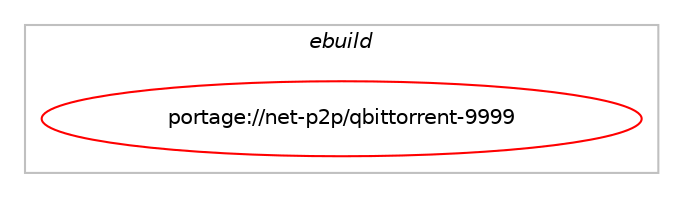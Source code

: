digraph prolog {

# *************
# Graph options
# *************

newrank=true;
concentrate=true;
compound=true;
graph [rankdir=LR,fontname=Helvetica,fontsize=10,ranksep=1.5];#, ranksep=2.5, nodesep=0.2];
edge  [arrowhead=vee];
node  [fontname=Helvetica,fontsize=10];

# **********
# The ebuild
# **********

subgraph cluster_leftcol {
color=gray;
label=<<i>ebuild</i>>;
id [label="portage://net-p2p/qbittorrent-9999", color=red, width=4, href="../net-p2p/qbittorrent-9999.svg"];
}

# ****************
# The dependencies
# ****************

subgraph cluster_midcol {
color=gray;
label=<<i>dependencies</i>>;
subgraph cluster_compile {
fillcolor="#eeeeee";
style=filled;
label=<<i>compile</i>>;
# *** BEGIN UNKNOWN DEPENDENCY TYPE (TODO) ***
# id -> equal(use_conditional_group(negative,qt6,portage://net-p2p/qbittorrent-9999,[package_dependency(portage://net-p2p/qbittorrent-9999,install,no,dev-qt,qtcore,none,[,,],[slot(5)],[]),package_dependency(portage://net-p2p/qbittorrent-9999,install,no,dev-qt,qtnetwork,none,[,,],[slot(5)],[use(enable(ssl),none)]),package_dependency(portage://net-p2p/qbittorrent-9999,install,no,dev-qt,qtsql,none,[,,],[slot(5)],[use(enable(sqlite),none)]),package_dependency(portage://net-p2p/qbittorrent-9999,install,no,dev-qt,qtxml,none,[,,],[slot(5)],[])]))
# *** END UNKNOWN DEPENDENCY TYPE (TODO) ***

# *** BEGIN UNKNOWN DEPENDENCY TYPE (TODO) ***
# id -> equal(use_conditional_group(positive,gui,portage://net-p2p/qbittorrent-9999,[use_conditional_group(negative,qt6,portage://net-p2p/qbittorrent-9999,[package_dependency(portage://net-p2p/qbittorrent-9999,install,no,dev-qt,qtgui,none,[,,],[slot(5)],[]),package_dependency(portage://net-p2p/qbittorrent-9999,install,no,dev-qt,qtsvg,none,[,,],[slot(5)],[]),package_dependency(portage://net-p2p/qbittorrent-9999,install,no,dev-qt,qtwidgets,none,[,,],[slot(5)],[]),use_conditional_group(positive,dbus,portage://net-p2p/qbittorrent-9999,[package_dependency(portage://net-p2p/qbittorrent-9999,install,no,dev-qt,qtdbus,none,[,,],[slot(5)],[])])]),use_conditional_group(positive,qt6,portage://net-p2p/qbittorrent-9999,[package_dependency(portage://net-p2p/qbittorrent-9999,install,no,dev-qt,qtbase,greaterequal,[6.2,,,6.2],[slot(6)],[use(optenable(dbus),none),use(enable(gui),none),use(enable(widgets),none)]),package_dependency(portage://net-p2p/qbittorrent-9999,install,no,dev-qt,qtsvg,greaterequal,[6.2,,,6.2],[slot(6)],[])])]))
# *** END UNKNOWN DEPENDENCY TYPE (TODO) ***

# *** BEGIN UNKNOWN DEPENDENCY TYPE (TODO) ***
# id -> equal(use_conditional_group(positive,qt6,portage://net-p2p/qbittorrent-9999,[package_dependency(portage://net-p2p/qbittorrent-9999,install,no,dev-qt,qtbase,greaterequal,[6.2,,,6.2],[slot(6)],[use(enable(network),none),use(enable(ssl),none),use(enable(sql),none),use(enable(sqlite),none),use(enable(xml),none)])]))
# *** END UNKNOWN DEPENDENCY TYPE (TODO) ***

# *** BEGIN UNKNOWN DEPENDENCY TYPE (TODO) ***
# id -> equal(use_conditional_group(positive,test,portage://net-p2p/qbittorrent-9999,[use_conditional_group(negative,qt6,portage://net-p2p/qbittorrent-9999,[package_dependency(portage://net-p2p/qbittorrent-9999,install,no,dev-qt,qttest,none,[,,],[slot(5)],[])])]))
# *** END UNKNOWN DEPENDENCY TYPE (TODO) ***

# *** BEGIN UNKNOWN DEPENDENCY TYPE (TODO) ***
# id -> equal(use_conditional_group(positive,webui,portage://net-p2p/qbittorrent-9999,[package_dependency(portage://net-p2p/qbittorrent-9999,install,no,acct-group,qbittorrent,none,[,,],[],[]),package_dependency(portage://net-p2p/qbittorrent-9999,install,no,acct-user,qbittorrent,none,[,,],[],[])]))
# *** END UNKNOWN DEPENDENCY TYPE (TODO) ***

# *** BEGIN UNKNOWN DEPENDENCY TYPE (TODO) ***
# id -> equal(package_dependency(portage://net-p2p/qbittorrent-9999,install,no,dev-libs,boost,greaterequal,[1.71,,,1.71],[],[]))
# *** END UNKNOWN DEPENDENCY TYPE (TODO) ***

# *** BEGIN UNKNOWN DEPENDENCY TYPE (TODO) ***
# id -> equal(package_dependency(portage://net-p2p/qbittorrent-9999,install,no,dev-libs,openssl,greaterequal,[1.1.1,,,1.1.1],any_same_slot,[]))
# *** END UNKNOWN DEPENDENCY TYPE (TODO) ***

# *** BEGIN UNKNOWN DEPENDENCY TYPE (TODO) ***
# id -> equal(package_dependency(portage://net-p2p/qbittorrent-9999,install,no,net-libs,libtorrent-rasterbar,greaterequal,[1.2.19,,,1.2.19],any_same_slot,[]))
# *** END UNKNOWN DEPENDENCY TYPE (TODO) ***

# *** BEGIN UNKNOWN DEPENDENCY TYPE (TODO) ***
# id -> equal(package_dependency(portage://net-p2p/qbittorrent-9999,install,no,sys-libs,zlib,greaterequal,[1.2.11,,,1.2.11],[],[]))
# *** END UNKNOWN DEPENDENCY TYPE (TODO) ***

}
subgraph cluster_compileandrun {
fillcolor="#eeeeee";
style=filled;
label=<<i>compile and run</i>>;
}
subgraph cluster_run {
fillcolor="#eeeeee";
style=filled;
label=<<i>run</i>>;
# *** BEGIN UNKNOWN DEPENDENCY TYPE (TODO) ***
# id -> equal(use_conditional_group(negative,qt6,portage://net-p2p/qbittorrent-9999,[package_dependency(portage://net-p2p/qbittorrent-9999,run,no,dev-qt,qtcore,none,[,,],[slot(5)],[]),package_dependency(portage://net-p2p/qbittorrent-9999,run,no,dev-qt,qtnetwork,none,[,,],[slot(5)],[use(enable(ssl),none)]),package_dependency(portage://net-p2p/qbittorrent-9999,run,no,dev-qt,qtsql,none,[,,],[slot(5)],[use(enable(sqlite),none)]),package_dependency(portage://net-p2p/qbittorrent-9999,run,no,dev-qt,qtxml,none,[,,],[slot(5)],[])]))
# *** END UNKNOWN DEPENDENCY TYPE (TODO) ***

# *** BEGIN UNKNOWN DEPENDENCY TYPE (TODO) ***
# id -> equal(use_conditional_group(positive,gui,portage://net-p2p/qbittorrent-9999,[use_conditional_group(negative,qt6,portage://net-p2p/qbittorrent-9999,[package_dependency(portage://net-p2p/qbittorrent-9999,run,no,dev-qt,qtgui,none,[,,],[slot(5)],[]),package_dependency(portage://net-p2p/qbittorrent-9999,run,no,dev-qt,qtsvg,none,[,,],[slot(5)],[]),package_dependency(portage://net-p2p/qbittorrent-9999,run,no,dev-qt,qtwidgets,none,[,,],[slot(5)],[]),use_conditional_group(positive,dbus,portage://net-p2p/qbittorrent-9999,[package_dependency(portage://net-p2p/qbittorrent-9999,run,no,dev-qt,qtdbus,none,[,,],[slot(5)],[])])]),use_conditional_group(positive,qt6,portage://net-p2p/qbittorrent-9999,[package_dependency(portage://net-p2p/qbittorrent-9999,run,no,dev-qt,qtbase,greaterequal,[6.2,,,6.2],[slot(6)],[use(optenable(dbus),none),use(enable(gui),none),use(enable(widgets),none)]),package_dependency(portage://net-p2p/qbittorrent-9999,run,no,dev-qt,qtsvg,greaterequal,[6.2,,,6.2],[slot(6)],[])])]))
# *** END UNKNOWN DEPENDENCY TYPE (TODO) ***

# *** BEGIN UNKNOWN DEPENDENCY TYPE (TODO) ***
# id -> equal(use_conditional_group(positive,qt6,portage://net-p2p/qbittorrent-9999,[package_dependency(portage://net-p2p/qbittorrent-9999,run,no,dev-qt,qtbase,greaterequal,[6.2,,,6.2],[slot(6)],[use(enable(network),none),use(enable(ssl),none),use(enable(sql),none),use(enable(sqlite),none),use(enable(xml),none)])]))
# *** END UNKNOWN DEPENDENCY TYPE (TODO) ***

# *** BEGIN UNKNOWN DEPENDENCY TYPE (TODO) ***
# id -> equal(use_conditional_group(positive,webui,portage://net-p2p/qbittorrent-9999,[package_dependency(portage://net-p2p/qbittorrent-9999,run,no,acct-group,qbittorrent,none,[,,],[],[]),package_dependency(portage://net-p2p/qbittorrent-9999,run,no,acct-user,qbittorrent,none,[,,],[],[])]))
# *** END UNKNOWN DEPENDENCY TYPE (TODO) ***

# *** BEGIN UNKNOWN DEPENDENCY TYPE (TODO) ***
# id -> equal(package_dependency(portage://net-p2p/qbittorrent-9999,run,no,dev-libs,openssl,greaterequal,[1.1.1,,,1.1.1],any_same_slot,[]))
# *** END UNKNOWN DEPENDENCY TYPE (TODO) ***

# *** BEGIN UNKNOWN DEPENDENCY TYPE (TODO) ***
# id -> equal(package_dependency(portage://net-p2p/qbittorrent-9999,run,no,net-libs,libtorrent-rasterbar,greaterequal,[1.2.19,,,1.2.19],any_same_slot,[]))
# *** END UNKNOWN DEPENDENCY TYPE (TODO) ***

# *** BEGIN UNKNOWN DEPENDENCY TYPE (TODO) ***
# id -> equal(package_dependency(portage://net-p2p/qbittorrent-9999,run,no,sys-libs,zlib,greaterequal,[1.2.11,,,1.2.11],[],[]))
# *** END UNKNOWN DEPENDENCY TYPE (TODO) ***

}
}

# **************
# The candidates
# **************

subgraph cluster_choices {
rank=same;
color=gray;
label=<<i>candidates</i>>;

}

}
